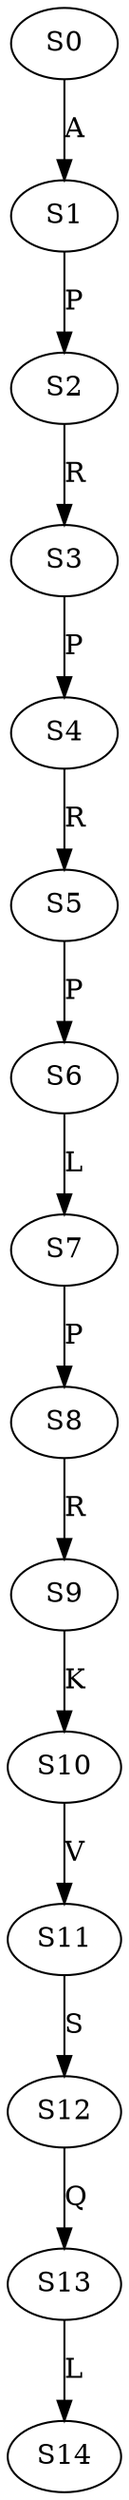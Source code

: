 strict digraph  {
	S0 -> S1 [ label = A ];
	S1 -> S2 [ label = P ];
	S2 -> S3 [ label = R ];
	S3 -> S4 [ label = P ];
	S4 -> S5 [ label = R ];
	S5 -> S6 [ label = P ];
	S6 -> S7 [ label = L ];
	S7 -> S8 [ label = P ];
	S8 -> S9 [ label = R ];
	S9 -> S10 [ label = K ];
	S10 -> S11 [ label = V ];
	S11 -> S12 [ label = S ];
	S12 -> S13 [ label = Q ];
	S13 -> S14 [ label = L ];
}
